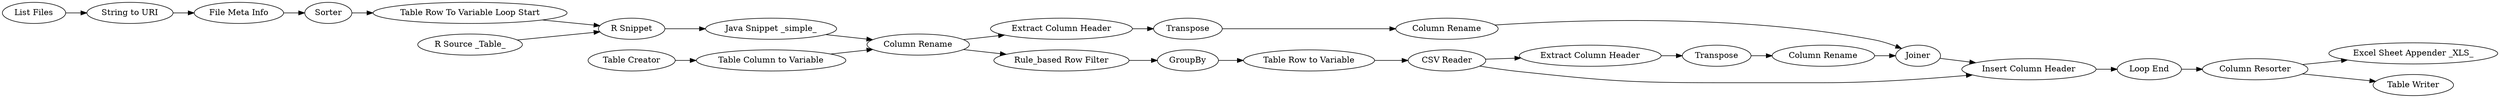 digraph {
	23 -> 24
	13 -> 14
	11 -> 5
	5 -> 12
	26 -> 21
	34 -> 35
	36 -> 446
	35 -> 13
	35 -> 9
	28 -> 7
	32 -> 34
	7 -> 35
	18 -> 17
	22 -> 36
	5 -> 15
	25 -> 26
	21 -> 28
	10 -> 11
	15 -> 16
	19 -> 17
	14 -> 18
	12 -> 22
	24 -> 25
	36 -> 37
	16 -> 19
	9 -> 10
	17 -> 12
	31 -> 28
	7 [label="Java Snippet _simple_"]
	9 [label="Rule_based Row Filter"]
	18 [label="Column Rename"]
	21 [label="Table Row To Variable Loop Start"]
	26 [label=Sorter]
	17 [label=Joiner]
	19 [label="Column Rename"]
	24 [label="String to URI"]
	31 [label="R Source _Table_"]
	15 [label="Extract Column Header"]
	25 [label="File Meta Info"]
	10 [label=GroupBy]
	12 [label="Insert Column Header"]
	16 [label=Transpose]
	446 [label="Excel Sheet Appender _XLS_"]
	22 [label="Loop End"]
	28 [label="R Snippet"]
	11 [label="Table Row to Variable"]
	23 [label="List Files"]
	14 [label=Transpose]
	5 [label="CSV Reader"]
	13 [label="Extract Column Header"]
	35 [label="Column Rename"]
	34 [label="Table Column to Variable"]
	36 [label="Column Resorter"]
	32 [label="Table Creator"]
	37 [label="Table Writer"]
	rankdir=LR
}
